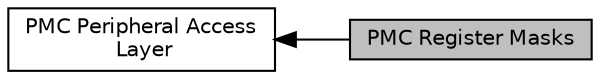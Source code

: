 digraph "PMC Register Masks"
{
  edge [fontname="Helvetica",fontsize="10",labelfontname="Helvetica",labelfontsize="10"];
  node [fontname="Helvetica",fontsize="10",shape=box];
  rankdir=LR;
  Node2 [label="PMC Peripheral Access\l Layer",height=0.2,width=0.4,color="black", fillcolor="white", style="filled",URL="$group___p_m_c___peripheral___access___layer.html",tooltip=" "];
  Node1 [label="PMC Register Masks",height=0.2,width=0.4,color="black", fillcolor="grey75", style="filled", fontcolor="black",tooltip=" "];
  Node2->Node1 [shape=plaintext, dir="back", style="solid"];
}

